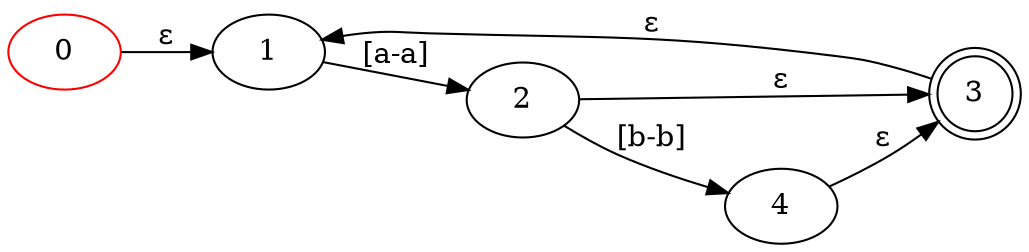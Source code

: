 digraph G{
rankdir = LR
0 [color=red]
3 [shape = doublecircle]
0 -> 1 [label="ε"]
1 -> 2 [label="[a-a]"]
2 -> 4 [label="[b-b]"]
2 -> 3 [label="ε"]
3 -> 1 [label="ε"]
4 -> 3 [label="ε"]
}

